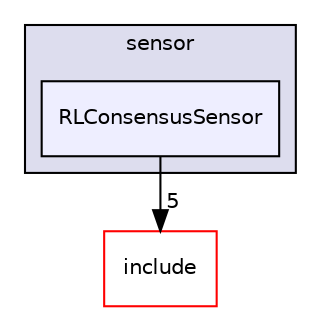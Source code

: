 digraph "/root/scrimmage/scrimmage/src/plugins/sensor/RLConsensusSensor" {
  compound=true
  node [ fontsize="10", fontname="Helvetica"];
  edge [ labelfontsize="10", labelfontname="Helvetica"];
  subgraph clusterdir_2483af7b304531f76a0533eb422d3df1 {
    graph [ bgcolor="#ddddee", pencolor="black", label="sensor" fontname="Helvetica", fontsize="10", URL="dir_2483af7b304531f76a0533eb422d3df1.html"]
  dir_b6b962ee749dd00bf35326935a9e51a0 [shape=box, label="RLConsensusSensor", style="filled", fillcolor="#eeeeff", pencolor="black", URL="dir_b6b962ee749dd00bf35326935a9e51a0.html"];
  }
  dir_d44c64559bbebec7f509842c48db8b23 [shape=box label="include" fillcolor="white" style="filled" color="red" URL="dir_d44c64559bbebec7f509842c48db8b23.html"];
  dir_b6b962ee749dd00bf35326935a9e51a0->dir_d44c64559bbebec7f509842c48db8b23 [headlabel="5", labeldistance=1.5 headhref="dir_000274_000004.html"];
}
